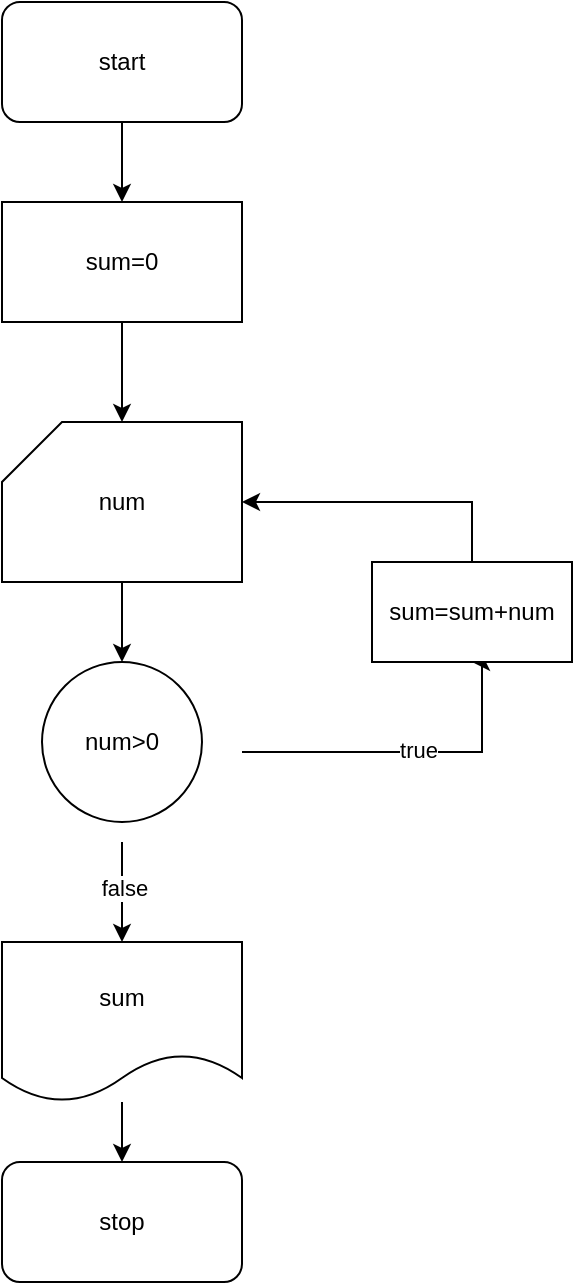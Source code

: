 <mxfile version="22.1.4" type="github">
  <diagram name="Page-1" id="UA9s1cxC764myxrwg9mr">
    <mxGraphModel dx="794" dy="464" grid="1" gridSize="10" guides="1" tooltips="1" connect="1" arrows="1" fold="1" page="1" pageScale="1" pageWidth="850" pageHeight="1100" math="0" shadow="0">
      <root>
        <mxCell id="0" />
        <mxCell id="1" parent="0" />
        <mxCell id="syIPH7W3HjAMBqQeknpH-2" style="edgeStyle=orthogonalEdgeStyle;rounded=0;orthogonalLoop=1;jettySize=auto;html=1;" parent="1" source="syIPH7W3HjAMBqQeknpH-1" edge="1">
          <mxGeometry relative="1" as="geometry">
            <mxPoint x="300" y="120" as="targetPoint" />
          </mxGeometry>
        </mxCell>
        <mxCell id="syIPH7W3HjAMBqQeknpH-1" value="start" style="rounded=1;whiteSpace=wrap;html=1;" parent="1" vertex="1">
          <mxGeometry x="240" y="20" width="120" height="60" as="geometry" />
        </mxCell>
        <mxCell id="syIPH7W3HjAMBqQeknpH-4" style="edgeStyle=orthogonalEdgeStyle;rounded=0;orthogonalLoop=1;jettySize=auto;html=1;" parent="1" source="syIPH7W3HjAMBqQeknpH-3" edge="1">
          <mxGeometry relative="1" as="geometry">
            <mxPoint x="300" y="350" as="targetPoint" />
          </mxGeometry>
        </mxCell>
        <mxCell id="syIPH7W3HjAMBqQeknpH-3" value="num" style="shape=card;whiteSpace=wrap;html=1;" parent="1" vertex="1">
          <mxGeometry x="240" y="230" width="120" height="80" as="geometry" />
        </mxCell>
        <mxCell id="syIPH7W3HjAMBqQeknpH-6" style="edgeStyle=orthogonalEdgeStyle;rounded=0;orthogonalLoop=1;jettySize=auto;html=1;entryX=1;entryY=0.5;entryDx=0;entryDy=0;" parent="1" target="syIPH7W3HjAMBqQeknpH-8" edge="1">
          <mxGeometry relative="1" as="geometry">
            <mxPoint x="450" y="280" as="targetPoint" />
            <Array as="points">
              <mxPoint x="480" y="395" />
              <mxPoint x="480" y="350" />
            </Array>
            <mxPoint x="360" y="395" as="sourcePoint" />
          </mxGeometry>
        </mxCell>
        <mxCell id="syIPH7W3HjAMBqQeknpH-7" value="true" style="edgeLabel;html=1;align=center;verticalAlign=middle;resizable=0;points=[];" parent="syIPH7W3HjAMBqQeknpH-6" vertex="1" connectable="0">
          <mxGeometry x="0.031" y="1" relative="1" as="geometry">
            <mxPoint as="offset" />
          </mxGeometry>
        </mxCell>
        <mxCell id="syIPH7W3HjAMBqQeknpH-9" value="" style="edgeStyle=orthogonalEdgeStyle;rounded=0;orthogonalLoop=1;jettySize=auto;html=1;" parent="1" edge="1">
          <mxGeometry relative="1" as="geometry">
            <mxPoint x="300" y="490" as="targetPoint" />
            <mxPoint x="300" y="440" as="sourcePoint" />
          </mxGeometry>
        </mxCell>
        <mxCell id="syIPH7W3HjAMBqQeknpH-10" value="false" style="edgeLabel;html=1;align=center;verticalAlign=middle;resizable=0;points=[];" parent="syIPH7W3HjAMBqQeknpH-9" vertex="1" connectable="0">
          <mxGeometry x="-0.081" y="1" relative="1" as="geometry">
            <mxPoint as="offset" />
          </mxGeometry>
        </mxCell>
        <mxCell id="syIPH7W3HjAMBqQeknpH-8" value="sum=sum+num" style="whiteSpace=wrap;html=1;direction=south;" parent="1" vertex="1">
          <mxGeometry x="425" y="300" width="100" height="50" as="geometry" />
        </mxCell>
        <mxCell id="syIPH7W3HjAMBqQeknpH-11" style="edgeStyle=orthogonalEdgeStyle;rounded=0;orthogonalLoop=1;jettySize=auto;html=1;exitX=0;exitY=0.5;exitDx=0;exitDy=0;entryX=1;entryY=0.5;entryDx=0;entryDy=0;entryPerimeter=0;" parent="1" source="syIPH7W3HjAMBqQeknpH-8" target="syIPH7W3HjAMBqQeknpH-3" edge="1">
          <mxGeometry relative="1" as="geometry" />
        </mxCell>
        <mxCell id="syIPH7W3HjAMBqQeknpH-13" value="" style="edgeStyle=orthogonalEdgeStyle;rounded=0;orthogonalLoop=1;jettySize=auto;html=1;" parent="1" source="syIPH7W3HjAMBqQeknpH-12" target="syIPH7W3HjAMBqQeknpH-3" edge="1">
          <mxGeometry relative="1" as="geometry" />
        </mxCell>
        <mxCell id="syIPH7W3HjAMBqQeknpH-12" value="sum=0" style="rounded=0;whiteSpace=wrap;html=1;" parent="1" vertex="1">
          <mxGeometry x="240" y="120" width="120" height="60" as="geometry" />
        </mxCell>
        <mxCell id="syIPH7W3HjAMBqQeknpH-15" style="edgeStyle=orthogonalEdgeStyle;rounded=0;orthogonalLoop=1;jettySize=auto;html=1;" parent="1" source="syIPH7W3HjAMBqQeknpH-14" target="syIPH7W3HjAMBqQeknpH-16" edge="1">
          <mxGeometry relative="1" as="geometry">
            <mxPoint x="300" y="610" as="targetPoint" />
          </mxGeometry>
        </mxCell>
        <mxCell id="syIPH7W3HjAMBqQeknpH-14" value="sum" style="shape=document;whiteSpace=wrap;html=1;boundedLbl=1;" parent="1" vertex="1">
          <mxGeometry x="240" y="490" width="120" height="80" as="geometry" />
        </mxCell>
        <mxCell id="syIPH7W3HjAMBqQeknpH-16" value="stop" style="rounded=1;whiteSpace=wrap;html=1;" parent="1" vertex="1">
          <mxGeometry x="240" y="600" width="120" height="60" as="geometry" />
        </mxCell>
        <mxCell id="pdNxyEy3rCJaF-FDzrFt-1" value="num&amp;gt;0" style="ellipse;whiteSpace=wrap;html=1;aspect=fixed;" vertex="1" parent="1">
          <mxGeometry x="260" y="350" width="80" height="80" as="geometry" />
        </mxCell>
      </root>
    </mxGraphModel>
  </diagram>
</mxfile>
